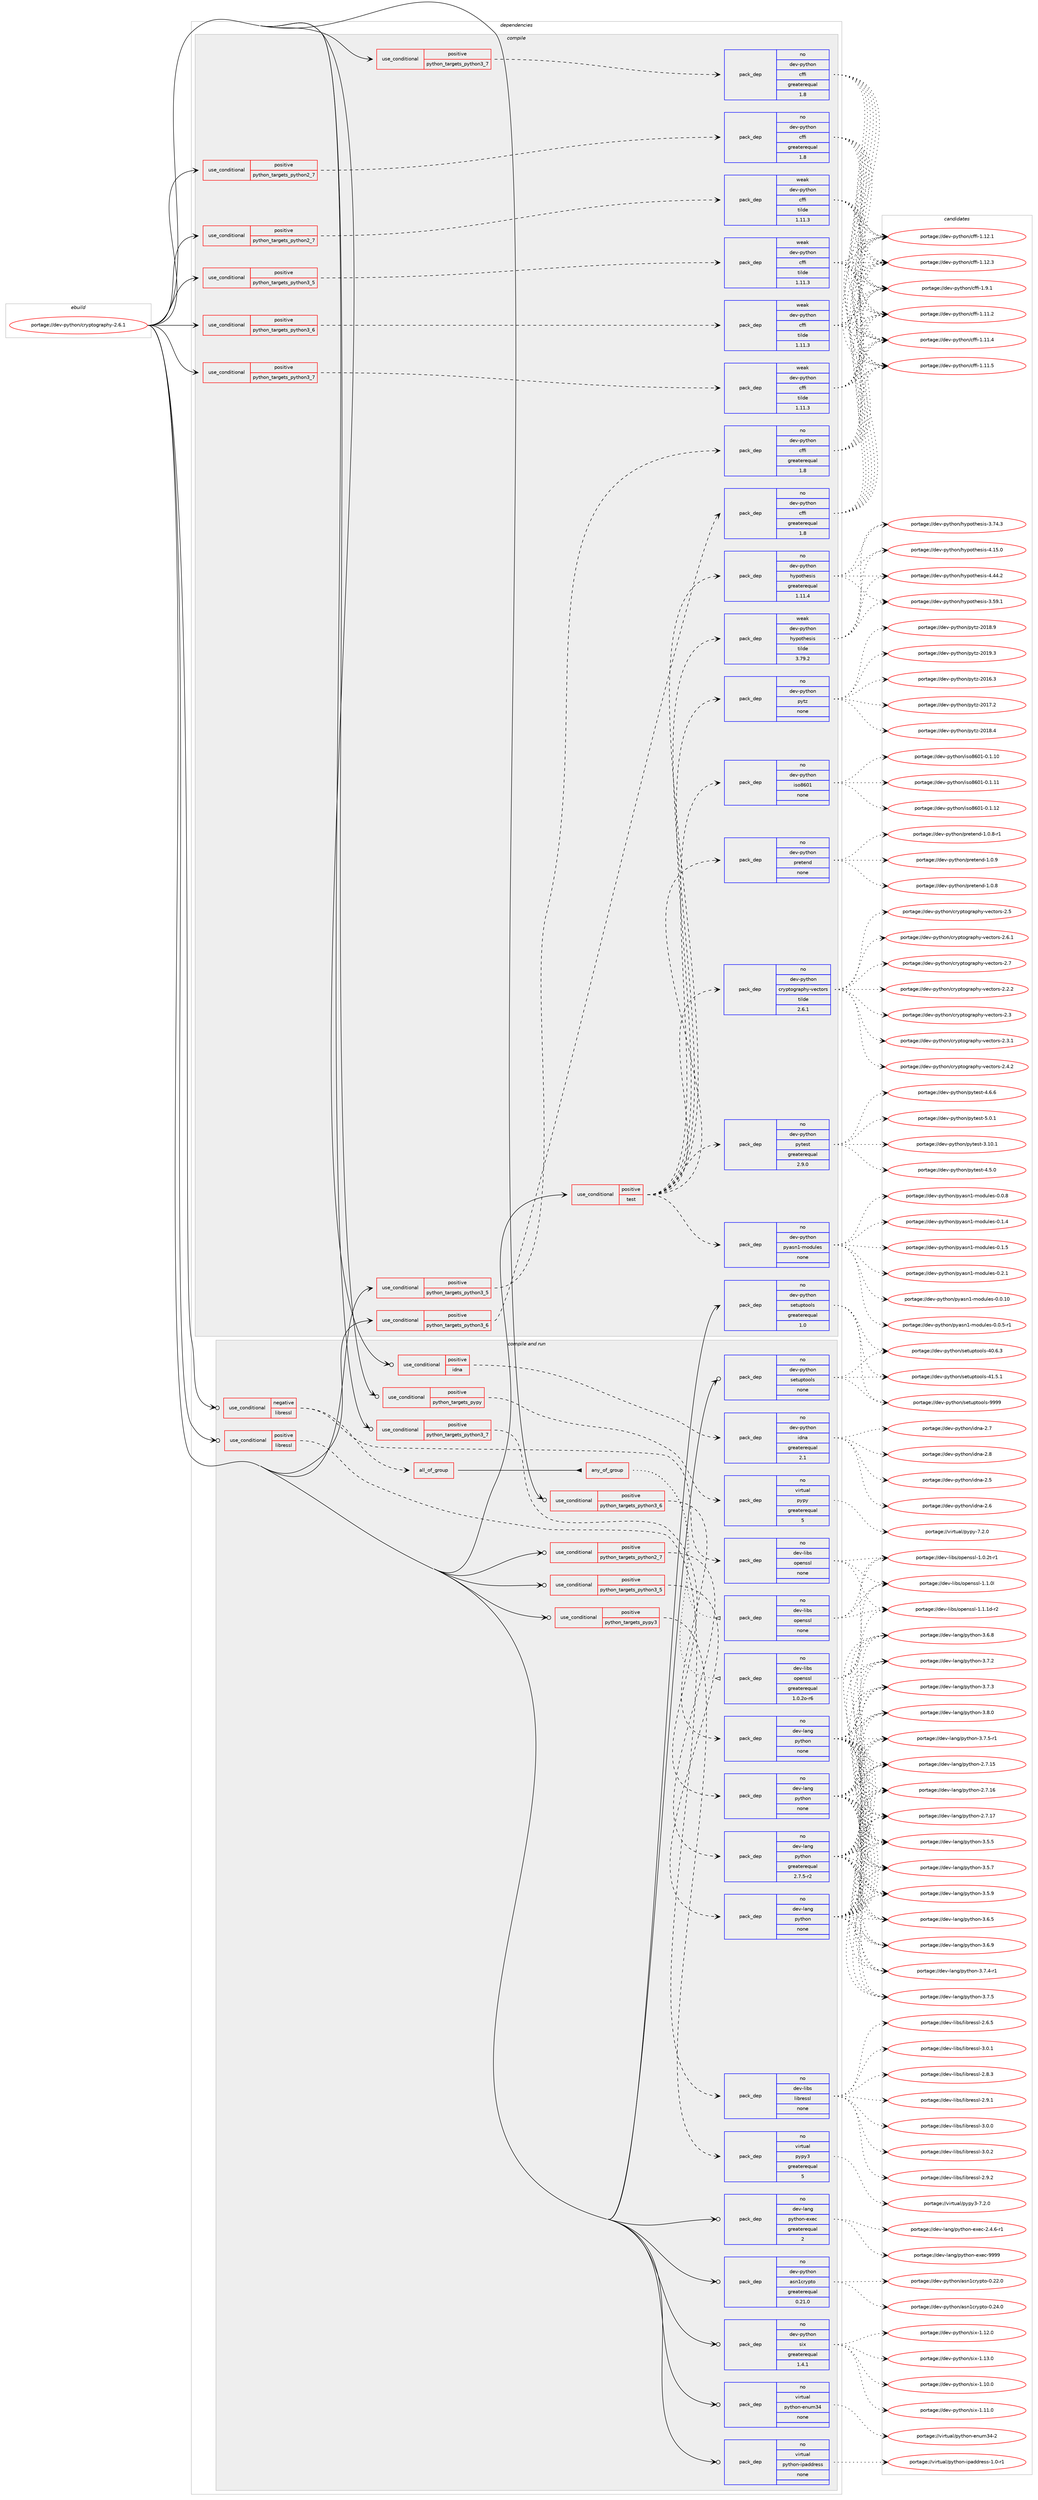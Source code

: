 digraph prolog {

# *************
# Graph options
# *************

newrank=true;
concentrate=true;
compound=true;
graph [rankdir=LR,fontname=Helvetica,fontsize=10,ranksep=1.5];#, ranksep=2.5, nodesep=0.2];
edge  [arrowhead=vee];
node  [fontname=Helvetica,fontsize=10];

# **********
# The ebuild
# **********

subgraph cluster_leftcol {
color=gray;
rank=same;
label=<<i>ebuild</i>>;
id [label="portage://dev-python/cryptography-2.6.1", color=red, width=4, href="../dev-python/cryptography-2.6.1.svg"];
}

# ****************
# The dependencies
# ****************

subgraph cluster_midcol {
color=gray;
label=<<i>dependencies</i>>;
subgraph cluster_compile {
fillcolor="#eeeeee";
style=filled;
label=<<i>compile</i>>;
subgraph cond27351 {
dependency135428 [label=<<TABLE BORDER="0" CELLBORDER="1" CELLSPACING="0" CELLPADDING="4"><TR><TD ROWSPAN="3" CELLPADDING="10">use_conditional</TD></TR><TR><TD>positive</TD></TR><TR><TD>python_targets_python2_7</TD></TR></TABLE>>, shape=none, color=red];
subgraph pack104757 {
dependency135429 [label=<<TABLE BORDER="0" CELLBORDER="1" CELLSPACING="0" CELLPADDING="4" WIDTH="220"><TR><TD ROWSPAN="6" CELLPADDING="30">pack_dep</TD></TR><TR><TD WIDTH="110">no</TD></TR><TR><TD>dev-python</TD></TR><TR><TD>cffi</TD></TR><TR><TD>greaterequal</TD></TR><TR><TD>1.8</TD></TR></TABLE>>, shape=none, color=blue];
}
dependency135428:e -> dependency135429:w [weight=20,style="dashed",arrowhead="vee"];
}
id:e -> dependency135428:w [weight=20,style="solid",arrowhead="vee"];
subgraph cond27352 {
dependency135430 [label=<<TABLE BORDER="0" CELLBORDER="1" CELLSPACING="0" CELLPADDING="4"><TR><TD ROWSPAN="3" CELLPADDING="10">use_conditional</TD></TR><TR><TD>positive</TD></TR><TR><TD>python_targets_python2_7</TD></TR></TABLE>>, shape=none, color=red];
subgraph pack104758 {
dependency135431 [label=<<TABLE BORDER="0" CELLBORDER="1" CELLSPACING="0" CELLPADDING="4" WIDTH="220"><TR><TD ROWSPAN="6" CELLPADDING="30">pack_dep</TD></TR><TR><TD WIDTH="110">weak</TD></TR><TR><TD>dev-python</TD></TR><TR><TD>cffi</TD></TR><TR><TD>tilde</TD></TR><TR><TD>1.11.3</TD></TR></TABLE>>, shape=none, color=blue];
}
dependency135430:e -> dependency135431:w [weight=20,style="dashed",arrowhead="vee"];
}
id:e -> dependency135430:w [weight=20,style="solid",arrowhead="vee"];
subgraph cond27353 {
dependency135432 [label=<<TABLE BORDER="0" CELLBORDER="1" CELLSPACING="0" CELLPADDING="4"><TR><TD ROWSPAN="3" CELLPADDING="10">use_conditional</TD></TR><TR><TD>positive</TD></TR><TR><TD>python_targets_python3_5</TD></TR></TABLE>>, shape=none, color=red];
subgraph pack104759 {
dependency135433 [label=<<TABLE BORDER="0" CELLBORDER="1" CELLSPACING="0" CELLPADDING="4" WIDTH="220"><TR><TD ROWSPAN="6" CELLPADDING="30">pack_dep</TD></TR><TR><TD WIDTH="110">no</TD></TR><TR><TD>dev-python</TD></TR><TR><TD>cffi</TD></TR><TR><TD>greaterequal</TD></TR><TR><TD>1.8</TD></TR></TABLE>>, shape=none, color=blue];
}
dependency135432:e -> dependency135433:w [weight=20,style="dashed",arrowhead="vee"];
}
id:e -> dependency135432:w [weight=20,style="solid",arrowhead="vee"];
subgraph cond27354 {
dependency135434 [label=<<TABLE BORDER="0" CELLBORDER="1" CELLSPACING="0" CELLPADDING="4"><TR><TD ROWSPAN="3" CELLPADDING="10">use_conditional</TD></TR><TR><TD>positive</TD></TR><TR><TD>python_targets_python3_5</TD></TR></TABLE>>, shape=none, color=red];
subgraph pack104760 {
dependency135435 [label=<<TABLE BORDER="0" CELLBORDER="1" CELLSPACING="0" CELLPADDING="4" WIDTH="220"><TR><TD ROWSPAN="6" CELLPADDING="30">pack_dep</TD></TR><TR><TD WIDTH="110">weak</TD></TR><TR><TD>dev-python</TD></TR><TR><TD>cffi</TD></TR><TR><TD>tilde</TD></TR><TR><TD>1.11.3</TD></TR></TABLE>>, shape=none, color=blue];
}
dependency135434:e -> dependency135435:w [weight=20,style="dashed",arrowhead="vee"];
}
id:e -> dependency135434:w [weight=20,style="solid",arrowhead="vee"];
subgraph cond27355 {
dependency135436 [label=<<TABLE BORDER="0" CELLBORDER="1" CELLSPACING="0" CELLPADDING="4"><TR><TD ROWSPAN="3" CELLPADDING="10">use_conditional</TD></TR><TR><TD>positive</TD></TR><TR><TD>python_targets_python3_6</TD></TR></TABLE>>, shape=none, color=red];
subgraph pack104761 {
dependency135437 [label=<<TABLE BORDER="0" CELLBORDER="1" CELLSPACING="0" CELLPADDING="4" WIDTH="220"><TR><TD ROWSPAN="6" CELLPADDING="30">pack_dep</TD></TR><TR><TD WIDTH="110">no</TD></TR><TR><TD>dev-python</TD></TR><TR><TD>cffi</TD></TR><TR><TD>greaterequal</TD></TR><TR><TD>1.8</TD></TR></TABLE>>, shape=none, color=blue];
}
dependency135436:e -> dependency135437:w [weight=20,style="dashed",arrowhead="vee"];
}
id:e -> dependency135436:w [weight=20,style="solid",arrowhead="vee"];
subgraph cond27356 {
dependency135438 [label=<<TABLE BORDER="0" CELLBORDER="1" CELLSPACING="0" CELLPADDING="4"><TR><TD ROWSPAN="3" CELLPADDING="10">use_conditional</TD></TR><TR><TD>positive</TD></TR><TR><TD>python_targets_python3_6</TD></TR></TABLE>>, shape=none, color=red];
subgraph pack104762 {
dependency135439 [label=<<TABLE BORDER="0" CELLBORDER="1" CELLSPACING="0" CELLPADDING="4" WIDTH="220"><TR><TD ROWSPAN="6" CELLPADDING="30">pack_dep</TD></TR><TR><TD WIDTH="110">weak</TD></TR><TR><TD>dev-python</TD></TR><TR><TD>cffi</TD></TR><TR><TD>tilde</TD></TR><TR><TD>1.11.3</TD></TR></TABLE>>, shape=none, color=blue];
}
dependency135438:e -> dependency135439:w [weight=20,style="dashed",arrowhead="vee"];
}
id:e -> dependency135438:w [weight=20,style="solid",arrowhead="vee"];
subgraph cond27357 {
dependency135440 [label=<<TABLE BORDER="0" CELLBORDER="1" CELLSPACING="0" CELLPADDING="4"><TR><TD ROWSPAN="3" CELLPADDING="10">use_conditional</TD></TR><TR><TD>positive</TD></TR><TR><TD>python_targets_python3_7</TD></TR></TABLE>>, shape=none, color=red];
subgraph pack104763 {
dependency135441 [label=<<TABLE BORDER="0" CELLBORDER="1" CELLSPACING="0" CELLPADDING="4" WIDTH="220"><TR><TD ROWSPAN="6" CELLPADDING="30">pack_dep</TD></TR><TR><TD WIDTH="110">no</TD></TR><TR><TD>dev-python</TD></TR><TR><TD>cffi</TD></TR><TR><TD>greaterequal</TD></TR><TR><TD>1.8</TD></TR></TABLE>>, shape=none, color=blue];
}
dependency135440:e -> dependency135441:w [weight=20,style="dashed",arrowhead="vee"];
}
id:e -> dependency135440:w [weight=20,style="solid",arrowhead="vee"];
subgraph cond27358 {
dependency135442 [label=<<TABLE BORDER="0" CELLBORDER="1" CELLSPACING="0" CELLPADDING="4"><TR><TD ROWSPAN="3" CELLPADDING="10">use_conditional</TD></TR><TR><TD>positive</TD></TR><TR><TD>python_targets_python3_7</TD></TR></TABLE>>, shape=none, color=red];
subgraph pack104764 {
dependency135443 [label=<<TABLE BORDER="0" CELLBORDER="1" CELLSPACING="0" CELLPADDING="4" WIDTH="220"><TR><TD ROWSPAN="6" CELLPADDING="30">pack_dep</TD></TR><TR><TD WIDTH="110">weak</TD></TR><TR><TD>dev-python</TD></TR><TR><TD>cffi</TD></TR><TR><TD>tilde</TD></TR><TR><TD>1.11.3</TD></TR></TABLE>>, shape=none, color=blue];
}
dependency135442:e -> dependency135443:w [weight=20,style="dashed",arrowhead="vee"];
}
id:e -> dependency135442:w [weight=20,style="solid",arrowhead="vee"];
subgraph cond27359 {
dependency135444 [label=<<TABLE BORDER="0" CELLBORDER="1" CELLSPACING="0" CELLPADDING="4"><TR><TD ROWSPAN="3" CELLPADDING="10">use_conditional</TD></TR><TR><TD>positive</TD></TR><TR><TD>test</TD></TR></TABLE>>, shape=none, color=red];
subgraph pack104765 {
dependency135445 [label=<<TABLE BORDER="0" CELLBORDER="1" CELLSPACING="0" CELLPADDING="4" WIDTH="220"><TR><TD ROWSPAN="6" CELLPADDING="30">pack_dep</TD></TR><TR><TD WIDTH="110">no</TD></TR><TR><TD>dev-python</TD></TR><TR><TD>cryptography-vectors</TD></TR><TR><TD>tilde</TD></TR><TR><TD>2.6.1</TD></TR></TABLE>>, shape=none, color=blue];
}
dependency135444:e -> dependency135445:w [weight=20,style="dashed",arrowhead="vee"];
subgraph pack104766 {
dependency135446 [label=<<TABLE BORDER="0" CELLBORDER="1" CELLSPACING="0" CELLPADDING="4" WIDTH="220"><TR><TD ROWSPAN="6" CELLPADDING="30">pack_dep</TD></TR><TR><TD WIDTH="110">no</TD></TR><TR><TD>dev-python</TD></TR><TR><TD>pretend</TD></TR><TR><TD>none</TD></TR><TR><TD></TD></TR></TABLE>>, shape=none, color=blue];
}
dependency135444:e -> dependency135446:w [weight=20,style="dashed",arrowhead="vee"];
subgraph pack104767 {
dependency135447 [label=<<TABLE BORDER="0" CELLBORDER="1" CELLSPACING="0" CELLPADDING="4" WIDTH="220"><TR><TD ROWSPAN="6" CELLPADDING="30">pack_dep</TD></TR><TR><TD WIDTH="110">no</TD></TR><TR><TD>dev-python</TD></TR><TR><TD>iso8601</TD></TR><TR><TD>none</TD></TR><TR><TD></TD></TR></TABLE>>, shape=none, color=blue];
}
dependency135444:e -> dependency135447:w [weight=20,style="dashed",arrowhead="vee"];
subgraph pack104768 {
dependency135448 [label=<<TABLE BORDER="0" CELLBORDER="1" CELLSPACING="0" CELLPADDING="4" WIDTH="220"><TR><TD ROWSPAN="6" CELLPADDING="30">pack_dep</TD></TR><TR><TD WIDTH="110">no</TD></TR><TR><TD>dev-python</TD></TR><TR><TD>pytz</TD></TR><TR><TD>none</TD></TR><TR><TD></TD></TR></TABLE>>, shape=none, color=blue];
}
dependency135444:e -> dependency135448:w [weight=20,style="dashed",arrowhead="vee"];
subgraph pack104769 {
dependency135449 [label=<<TABLE BORDER="0" CELLBORDER="1" CELLSPACING="0" CELLPADDING="4" WIDTH="220"><TR><TD ROWSPAN="6" CELLPADDING="30">pack_dep</TD></TR><TR><TD WIDTH="110">no</TD></TR><TR><TD>dev-python</TD></TR><TR><TD>hypothesis</TD></TR><TR><TD>greaterequal</TD></TR><TR><TD>1.11.4</TD></TR></TABLE>>, shape=none, color=blue];
}
dependency135444:e -> dependency135449:w [weight=20,style="dashed",arrowhead="vee"];
subgraph pack104770 {
dependency135450 [label=<<TABLE BORDER="0" CELLBORDER="1" CELLSPACING="0" CELLPADDING="4" WIDTH="220"><TR><TD ROWSPAN="6" CELLPADDING="30">pack_dep</TD></TR><TR><TD WIDTH="110">weak</TD></TR><TR><TD>dev-python</TD></TR><TR><TD>hypothesis</TD></TR><TR><TD>tilde</TD></TR><TR><TD>3.79.2</TD></TR></TABLE>>, shape=none, color=blue];
}
dependency135444:e -> dependency135450:w [weight=20,style="dashed",arrowhead="vee"];
subgraph pack104771 {
dependency135451 [label=<<TABLE BORDER="0" CELLBORDER="1" CELLSPACING="0" CELLPADDING="4" WIDTH="220"><TR><TD ROWSPAN="6" CELLPADDING="30">pack_dep</TD></TR><TR><TD WIDTH="110">no</TD></TR><TR><TD>dev-python</TD></TR><TR><TD>pyasn1-modules</TD></TR><TR><TD>none</TD></TR><TR><TD></TD></TR></TABLE>>, shape=none, color=blue];
}
dependency135444:e -> dependency135451:w [weight=20,style="dashed",arrowhead="vee"];
subgraph pack104772 {
dependency135452 [label=<<TABLE BORDER="0" CELLBORDER="1" CELLSPACING="0" CELLPADDING="4" WIDTH="220"><TR><TD ROWSPAN="6" CELLPADDING="30">pack_dep</TD></TR><TR><TD WIDTH="110">no</TD></TR><TR><TD>dev-python</TD></TR><TR><TD>pytest</TD></TR><TR><TD>greaterequal</TD></TR><TR><TD>2.9.0</TD></TR></TABLE>>, shape=none, color=blue];
}
dependency135444:e -> dependency135452:w [weight=20,style="dashed",arrowhead="vee"];
}
id:e -> dependency135444:w [weight=20,style="solid",arrowhead="vee"];
subgraph pack104773 {
dependency135453 [label=<<TABLE BORDER="0" CELLBORDER="1" CELLSPACING="0" CELLPADDING="4" WIDTH="220"><TR><TD ROWSPAN="6" CELLPADDING="30">pack_dep</TD></TR><TR><TD WIDTH="110">no</TD></TR><TR><TD>dev-python</TD></TR><TR><TD>setuptools</TD></TR><TR><TD>greaterequal</TD></TR><TR><TD>1.0</TD></TR></TABLE>>, shape=none, color=blue];
}
id:e -> dependency135453:w [weight=20,style="solid",arrowhead="vee"];
}
subgraph cluster_compileandrun {
fillcolor="#eeeeee";
style=filled;
label=<<i>compile and run</i>>;
subgraph cond27360 {
dependency135454 [label=<<TABLE BORDER="0" CELLBORDER="1" CELLSPACING="0" CELLPADDING="4"><TR><TD ROWSPAN="3" CELLPADDING="10">use_conditional</TD></TR><TR><TD>negative</TD></TR><TR><TD>libressl</TD></TR></TABLE>>, shape=none, color=red];
subgraph pack104774 {
dependency135455 [label=<<TABLE BORDER="0" CELLBORDER="1" CELLSPACING="0" CELLPADDING="4" WIDTH="220"><TR><TD ROWSPAN="6" CELLPADDING="30">pack_dep</TD></TR><TR><TD WIDTH="110">no</TD></TR><TR><TD>dev-libs</TD></TR><TR><TD>openssl</TD></TR><TR><TD>none</TD></TR><TR><TD></TD></TR></TABLE>>, shape=none, color=blue];
}
dependency135454:e -> dependency135455:w [weight=20,style="dashed",arrowhead="vee"];
subgraph all73 {
dependency135456 [label=<<TABLE BORDER="0" CELLBORDER="1" CELLSPACING="0" CELLPADDING="4"><TR><TD CELLPADDING="10">all_of_group</TD></TR></TABLE>>, shape=none, color=red];subgraph any3250 {
dependency135457 [label=<<TABLE BORDER="0" CELLBORDER="1" CELLSPACING="0" CELLPADDING="4"><TR><TD CELLPADDING="10">any_of_group</TD></TR></TABLE>>, shape=none, color=red];subgraph pack104775 {
dependency135458 [label=<<TABLE BORDER="0" CELLBORDER="1" CELLSPACING="0" CELLPADDING="4" WIDTH="220"><TR><TD ROWSPAN="6" CELLPADDING="30">pack_dep</TD></TR><TR><TD WIDTH="110">no</TD></TR><TR><TD>dev-libs</TD></TR><TR><TD>openssl</TD></TR><TR><TD>none</TD></TR><TR><TD></TD></TR></TABLE>>, shape=none, color=blue];
}
dependency135457:e -> dependency135458:w [weight=20,style="dotted",arrowhead="oinv"];
subgraph pack104776 {
dependency135459 [label=<<TABLE BORDER="0" CELLBORDER="1" CELLSPACING="0" CELLPADDING="4" WIDTH="220"><TR><TD ROWSPAN="6" CELLPADDING="30">pack_dep</TD></TR><TR><TD WIDTH="110">no</TD></TR><TR><TD>dev-libs</TD></TR><TR><TD>openssl</TD></TR><TR><TD>greaterequal</TD></TR><TR><TD>1.0.2o-r6</TD></TR></TABLE>>, shape=none, color=blue];
}
dependency135457:e -> dependency135459:w [weight=20,style="dotted",arrowhead="oinv"];
}
dependency135456:e -> dependency135457:w [weight=20,style="solid",arrowhead="inv"];
}
dependency135454:e -> dependency135456:w [weight=20,style="dashed",arrowhead="vee"];
}
id:e -> dependency135454:w [weight=20,style="solid",arrowhead="odotvee"];
subgraph cond27361 {
dependency135460 [label=<<TABLE BORDER="0" CELLBORDER="1" CELLSPACING="0" CELLPADDING="4"><TR><TD ROWSPAN="3" CELLPADDING="10">use_conditional</TD></TR><TR><TD>positive</TD></TR><TR><TD>idna</TD></TR></TABLE>>, shape=none, color=red];
subgraph pack104777 {
dependency135461 [label=<<TABLE BORDER="0" CELLBORDER="1" CELLSPACING="0" CELLPADDING="4" WIDTH="220"><TR><TD ROWSPAN="6" CELLPADDING="30">pack_dep</TD></TR><TR><TD WIDTH="110">no</TD></TR><TR><TD>dev-python</TD></TR><TR><TD>idna</TD></TR><TR><TD>greaterequal</TD></TR><TR><TD>2.1</TD></TR></TABLE>>, shape=none, color=blue];
}
dependency135460:e -> dependency135461:w [weight=20,style="dashed",arrowhead="vee"];
}
id:e -> dependency135460:w [weight=20,style="solid",arrowhead="odotvee"];
subgraph cond27362 {
dependency135462 [label=<<TABLE BORDER="0" CELLBORDER="1" CELLSPACING="0" CELLPADDING="4"><TR><TD ROWSPAN="3" CELLPADDING="10">use_conditional</TD></TR><TR><TD>positive</TD></TR><TR><TD>libressl</TD></TR></TABLE>>, shape=none, color=red];
subgraph pack104778 {
dependency135463 [label=<<TABLE BORDER="0" CELLBORDER="1" CELLSPACING="0" CELLPADDING="4" WIDTH="220"><TR><TD ROWSPAN="6" CELLPADDING="30">pack_dep</TD></TR><TR><TD WIDTH="110">no</TD></TR><TR><TD>dev-libs</TD></TR><TR><TD>libressl</TD></TR><TR><TD>none</TD></TR><TR><TD></TD></TR></TABLE>>, shape=none, color=blue];
}
dependency135462:e -> dependency135463:w [weight=20,style="dashed",arrowhead="vee"];
}
id:e -> dependency135462:w [weight=20,style="solid",arrowhead="odotvee"];
subgraph cond27363 {
dependency135464 [label=<<TABLE BORDER="0" CELLBORDER="1" CELLSPACING="0" CELLPADDING="4"><TR><TD ROWSPAN="3" CELLPADDING="10">use_conditional</TD></TR><TR><TD>positive</TD></TR><TR><TD>python_targets_pypy</TD></TR></TABLE>>, shape=none, color=red];
subgraph pack104779 {
dependency135465 [label=<<TABLE BORDER="0" CELLBORDER="1" CELLSPACING="0" CELLPADDING="4" WIDTH="220"><TR><TD ROWSPAN="6" CELLPADDING="30">pack_dep</TD></TR><TR><TD WIDTH="110">no</TD></TR><TR><TD>virtual</TD></TR><TR><TD>pypy</TD></TR><TR><TD>greaterequal</TD></TR><TR><TD>5</TD></TR></TABLE>>, shape=none, color=blue];
}
dependency135464:e -> dependency135465:w [weight=20,style="dashed",arrowhead="vee"];
}
id:e -> dependency135464:w [weight=20,style="solid",arrowhead="odotvee"];
subgraph cond27364 {
dependency135466 [label=<<TABLE BORDER="0" CELLBORDER="1" CELLSPACING="0" CELLPADDING="4"><TR><TD ROWSPAN="3" CELLPADDING="10">use_conditional</TD></TR><TR><TD>positive</TD></TR><TR><TD>python_targets_pypy3</TD></TR></TABLE>>, shape=none, color=red];
subgraph pack104780 {
dependency135467 [label=<<TABLE BORDER="0" CELLBORDER="1" CELLSPACING="0" CELLPADDING="4" WIDTH="220"><TR><TD ROWSPAN="6" CELLPADDING="30">pack_dep</TD></TR><TR><TD WIDTH="110">no</TD></TR><TR><TD>virtual</TD></TR><TR><TD>pypy3</TD></TR><TR><TD>greaterequal</TD></TR><TR><TD>5</TD></TR></TABLE>>, shape=none, color=blue];
}
dependency135466:e -> dependency135467:w [weight=20,style="dashed",arrowhead="vee"];
}
id:e -> dependency135466:w [weight=20,style="solid",arrowhead="odotvee"];
subgraph cond27365 {
dependency135468 [label=<<TABLE BORDER="0" CELLBORDER="1" CELLSPACING="0" CELLPADDING="4"><TR><TD ROWSPAN="3" CELLPADDING="10">use_conditional</TD></TR><TR><TD>positive</TD></TR><TR><TD>python_targets_python2_7</TD></TR></TABLE>>, shape=none, color=red];
subgraph pack104781 {
dependency135469 [label=<<TABLE BORDER="0" CELLBORDER="1" CELLSPACING="0" CELLPADDING="4" WIDTH="220"><TR><TD ROWSPAN="6" CELLPADDING="30">pack_dep</TD></TR><TR><TD WIDTH="110">no</TD></TR><TR><TD>dev-lang</TD></TR><TR><TD>python</TD></TR><TR><TD>greaterequal</TD></TR><TR><TD>2.7.5-r2</TD></TR></TABLE>>, shape=none, color=blue];
}
dependency135468:e -> dependency135469:w [weight=20,style="dashed",arrowhead="vee"];
}
id:e -> dependency135468:w [weight=20,style="solid",arrowhead="odotvee"];
subgraph cond27366 {
dependency135470 [label=<<TABLE BORDER="0" CELLBORDER="1" CELLSPACING="0" CELLPADDING="4"><TR><TD ROWSPAN="3" CELLPADDING="10">use_conditional</TD></TR><TR><TD>positive</TD></TR><TR><TD>python_targets_python3_5</TD></TR></TABLE>>, shape=none, color=red];
subgraph pack104782 {
dependency135471 [label=<<TABLE BORDER="0" CELLBORDER="1" CELLSPACING="0" CELLPADDING="4" WIDTH="220"><TR><TD ROWSPAN="6" CELLPADDING="30">pack_dep</TD></TR><TR><TD WIDTH="110">no</TD></TR><TR><TD>dev-lang</TD></TR><TR><TD>python</TD></TR><TR><TD>none</TD></TR><TR><TD></TD></TR></TABLE>>, shape=none, color=blue];
}
dependency135470:e -> dependency135471:w [weight=20,style="dashed",arrowhead="vee"];
}
id:e -> dependency135470:w [weight=20,style="solid",arrowhead="odotvee"];
subgraph cond27367 {
dependency135472 [label=<<TABLE BORDER="0" CELLBORDER="1" CELLSPACING="0" CELLPADDING="4"><TR><TD ROWSPAN="3" CELLPADDING="10">use_conditional</TD></TR><TR><TD>positive</TD></TR><TR><TD>python_targets_python3_6</TD></TR></TABLE>>, shape=none, color=red];
subgraph pack104783 {
dependency135473 [label=<<TABLE BORDER="0" CELLBORDER="1" CELLSPACING="0" CELLPADDING="4" WIDTH="220"><TR><TD ROWSPAN="6" CELLPADDING="30">pack_dep</TD></TR><TR><TD WIDTH="110">no</TD></TR><TR><TD>dev-lang</TD></TR><TR><TD>python</TD></TR><TR><TD>none</TD></TR><TR><TD></TD></TR></TABLE>>, shape=none, color=blue];
}
dependency135472:e -> dependency135473:w [weight=20,style="dashed",arrowhead="vee"];
}
id:e -> dependency135472:w [weight=20,style="solid",arrowhead="odotvee"];
subgraph cond27368 {
dependency135474 [label=<<TABLE BORDER="0" CELLBORDER="1" CELLSPACING="0" CELLPADDING="4"><TR><TD ROWSPAN="3" CELLPADDING="10">use_conditional</TD></TR><TR><TD>positive</TD></TR><TR><TD>python_targets_python3_7</TD></TR></TABLE>>, shape=none, color=red];
subgraph pack104784 {
dependency135475 [label=<<TABLE BORDER="0" CELLBORDER="1" CELLSPACING="0" CELLPADDING="4" WIDTH="220"><TR><TD ROWSPAN="6" CELLPADDING="30">pack_dep</TD></TR><TR><TD WIDTH="110">no</TD></TR><TR><TD>dev-lang</TD></TR><TR><TD>python</TD></TR><TR><TD>none</TD></TR><TR><TD></TD></TR></TABLE>>, shape=none, color=blue];
}
dependency135474:e -> dependency135475:w [weight=20,style="dashed",arrowhead="vee"];
}
id:e -> dependency135474:w [weight=20,style="solid",arrowhead="odotvee"];
subgraph pack104785 {
dependency135476 [label=<<TABLE BORDER="0" CELLBORDER="1" CELLSPACING="0" CELLPADDING="4" WIDTH="220"><TR><TD ROWSPAN="6" CELLPADDING="30">pack_dep</TD></TR><TR><TD WIDTH="110">no</TD></TR><TR><TD>dev-lang</TD></TR><TR><TD>python-exec</TD></TR><TR><TD>greaterequal</TD></TR><TR><TD>2</TD></TR></TABLE>>, shape=none, color=blue];
}
id:e -> dependency135476:w [weight=20,style="solid",arrowhead="odotvee"];
subgraph pack104786 {
dependency135477 [label=<<TABLE BORDER="0" CELLBORDER="1" CELLSPACING="0" CELLPADDING="4" WIDTH="220"><TR><TD ROWSPAN="6" CELLPADDING="30">pack_dep</TD></TR><TR><TD WIDTH="110">no</TD></TR><TR><TD>dev-python</TD></TR><TR><TD>asn1crypto</TD></TR><TR><TD>greaterequal</TD></TR><TR><TD>0.21.0</TD></TR></TABLE>>, shape=none, color=blue];
}
id:e -> dependency135477:w [weight=20,style="solid",arrowhead="odotvee"];
subgraph pack104787 {
dependency135478 [label=<<TABLE BORDER="0" CELLBORDER="1" CELLSPACING="0" CELLPADDING="4" WIDTH="220"><TR><TD ROWSPAN="6" CELLPADDING="30">pack_dep</TD></TR><TR><TD WIDTH="110">no</TD></TR><TR><TD>dev-python</TD></TR><TR><TD>setuptools</TD></TR><TR><TD>none</TD></TR><TR><TD></TD></TR></TABLE>>, shape=none, color=blue];
}
id:e -> dependency135478:w [weight=20,style="solid",arrowhead="odotvee"];
subgraph pack104788 {
dependency135479 [label=<<TABLE BORDER="0" CELLBORDER="1" CELLSPACING="0" CELLPADDING="4" WIDTH="220"><TR><TD ROWSPAN="6" CELLPADDING="30">pack_dep</TD></TR><TR><TD WIDTH="110">no</TD></TR><TR><TD>dev-python</TD></TR><TR><TD>six</TD></TR><TR><TD>greaterequal</TD></TR><TR><TD>1.4.1</TD></TR></TABLE>>, shape=none, color=blue];
}
id:e -> dependency135479:w [weight=20,style="solid",arrowhead="odotvee"];
subgraph pack104789 {
dependency135480 [label=<<TABLE BORDER="0" CELLBORDER="1" CELLSPACING="0" CELLPADDING="4" WIDTH="220"><TR><TD ROWSPAN="6" CELLPADDING="30">pack_dep</TD></TR><TR><TD WIDTH="110">no</TD></TR><TR><TD>virtual</TD></TR><TR><TD>python-enum34</TD></TR><TR><TD>none</TD></TR><TR><TD></TD></TR></TABLE>>, shape=none, color=blue];
}
id:e -> dependency135480:w [weight=20,style="solid",arrowhead="odotvee"];
subgraph pack104790 {
dependency135481 [label=<<TABLE BORDER="0" CELLBORDER="1" CELLSPACING="0" CELLPADDING="4" WIDTH="220"><TR><TD ROWSPAN="6" CELLPADDING="30">pack_dep</TD></TR><TR><TD WIDTH="110">no</TD></TR><TR><TD>virtual</TD></TR><TR><TD>python-ipaddress</TD></TR><TR><TD>none</TD></TR><TR><TD></TD></TR></TABLE>>, shape=none, color=blue];
}
id:e -> dependency135481:w [weight=20,style="solid",arrowhead="odotvee"];
}
subgraph cluster_run {
fillcolor="#eeeeee";
style=filled;
label=<<i>run</i>>;
}
}

# **************
# The candidates
# **************

subgraph cluster_choices {
rank=same;
color=gray;
label=<<i>candidates</i>>;

subgraph choice104757 {
color=black;
nodesep=1;
choiceportage10010111845112121116104111110479910210210545494649494650 [label="portage://dev-python/cffi-1.11.2", color=red, width=4,href="../dev-python/cffi-1.11.2.svg"];
choiceportage10010111845112121116104111110479910210210545494649494652 [label="portage://dev-python/cffi-1.11.4", color=red, width=4,href="../dev-python/cffi-1.11.4.svg"];
choiceportage10010111845112121116104111110479910210210545494649494653 [label="portage://dev-python/cffi-1.11.5", color=red, width=4,href="../dev-python/cffi-1.11.5.svg"];
choiceportage10010111845112121116104111110479910210210545494649504649 [label="portage://dev-python/cffi-1.12.1", color=red, width=4,href="../dev-python/cffi-1.12.1.svg"];
choiceportage10010111845112121116104111110479910210210545494649504651 [label="portage://dev-python/cffi-1.12.3", color=red, width=4,href="../dev-python/cffi-1.12.3.svg"];
choiceportage100101118451121211161041111104799102102105454946574649 [label="portage://dev-python/cffi-1.9.1", color=red, width=4,href="../dev-python/cffi-1.9.1.svg"];
dependency135429:e -> choiceportage10010111845112121116104111110479910210210545494649494650:w [style=dotted,weight="100"];
dependency135429:e -> choiceportage10010111845112121116104111110479910210210545494649494652:w [style=dotted,weight="100"];
dependency135429:e -> choiceportage10010111845112121116104111110479910210210545494649494653:w [style=dotted,weight="100"];
dependency135429:e -> choiceportage10010111845112121116104111110479910210210545494649504649:w [style=dotted,weight="100"];
dependency135429:e -> choiceportage10010111845112121116104111110479910210210545494649504651:w [style=dotted,weight="100"];
dependency135429:e -> choiceportage100101118451121211161041111104799102102105454946574649:w [style=dotted,weight="100"];
}
subgraph choice104758 {
color=black;
nodesep=1;
choiceportage10010111845112121116104111110479910210210545494649494650 [label="portage://dev-python/cffi-1.11.2", color=red, width=4,href="../dev-python/cffi-1.11.2.svg"];
choiceportage10010111845112121116104111110479910210210545494649494652 [label="portage://dev-python/cffi-1.11.4", color=red, width=4,href="../dev-python/cffi-1.11.4.svg"];
choiceportage10010111845112121116104111110479910210210545494649494653 [label="portage://dev-python/cffi-1.11.5", color=red, width=4,href="../dev-python/cffi-1.11.5.svg"];
choiceportage10010111845112121116104111110479910210210545494649504649 [label="portage://dev-python/cffi-1.12.1", color=red, width=4,href="../dev-python/cffi-1.12.1.svg"];
choiceportage10010111845112121116104111110479910210210545494649504651 [label="portage://dev-python/cffi-1.12.3", color=red, width=4,href="../dev-python/cffi-1.12.3.svg"];
choiceportage100101118451121211161041111104799102102105454946574649 [label="portage://dev-python/cffi-1.9.1", color=red, width=4,href="../dev-python/cffi-1.9.1.svg"];
dependency135431:e -> choiceportage10010111845112121116104111110479910210210545494649494650:w [style=dotted,weight="100"];
dependency135431:e -> choiceportage10010111845112121116104111110479910210210545494649494652:w [style=dotted,weight="100"];
dependency135431:e -> choiceportage10010111845112121116104111110479910210210545494649494653:w [style=dotted,weight="100"];
dependency135431:e -> choiceportage10010111845112121116104111110479910210210545494649504649:w [style=dotted,weight="100"];
dependency135431:e -> choiceportage10010111845112121116104111110479910210210545494649504651:w [style=dotted,weight="100"];
dependency135431:e -> choiceportage100101118451121211161041111104799102102105454946574649:w [style=dotted,weight="100"];
}
subgraph choice104759 {
color=black;
nodesep=1;
choiceportage10010111845112121116104111110479910210210545494649494650 [label="portage://dev-python/cffi-1.11.2", color=red, width=4,href="../dev-python/cffi-1.11.2.svg"];
choiceportage10010111845112121116104111110479910210210545494649494652 [label="portage://dev-python/cffi-1.11.4", color=red, width=4,href="../dev-python/cffi-1.11.4.svg"];
choiceportage10010111845112121116104111110479910210210545494649494653 [label="portage://dev-python/cffi-1.11.5", color=red, width=4,href="../dev-python/cffi-1.11.5.svg"];
choiceportage10010111845112121116104111110479910210210545494649504649 [label="portage://dev-python/cffi-1.12.1", color=red, width=4,href="../dev-python/cffi-1.12.1.svg"];
choiceportage10010111845112121116104111110479910210210545494649504651 [label="portage://dev-python/cffi-1.12.3", color=red, width=4,href="../dev-python/cffi-1.12.3.svg"];
choiceportage100101118451121211161041111104799102102105454946574649 [label="portage://dev-python/cffi-1.9.1", color=red, width=4,href="../dev-python/cffi-1.9.1.svg"];
dependency135433:e -> choiceportage10010111845112121116104111110479910210210545494649494650:w [style=dotted,weight="100"];
dependency135433:e -> choiceportage10010111845112121116104111110479910210210545494649494652:w [style=dotted,weight="100"];
dependency135433:e -> choiceportage10010111845112121116104111110479910210210545494649494653:w [style=dotted,weight="100"];
dependency135433:e -> choiceportage10010111845112121116104111110479910210210545494649504649:w [style=dotted,weight="100"];
dependency135433:e -> choiceportage10010111845112121116104111110479910210210545494649504651:w [style=dotted,weight="100"];
dependency135433:e -> choiceportage100101118451121211161041111104799102102105454946574649:w [style=dotted,weight="100"];
}
subgraph choice104760 {
color=black;
nodesep=1;
choiceportage10010111845112121116104111110479910210210545494649494650 [label="portage://dev-python/cffi-1.11.2", color=red, width=4,href="../dev-python/cffi-1.11.2.svg"];
choiceportage10010111845112121116104111110479910210210545494649494652 [label="portage://dev-python/cffi-1.11.4", color=red, width=4,href="../dev-python/cffi-1.11.4.svg"];
choiceportage10010111845112121116104111110479910210210545494649494653 [label="portage://dev-python/cffi-1.11.5", color=red, width=4,href="../dev-python/cffi-1.11.5.svg"];
choiceportage10010111845112121116104111110479910210210545494649504649 [label="portage://dev-python/cffi-1.12.1", color=red, width=4,href="../dev-python/cffi-1.12.1.svg"];
choiceportage10010111845112121116104111110479910210210545494649504651 [label="portage://dev-python/cffi-1.12.3", color=red, width=4,href="../dev-python/cffi-1.12.3.svg"];
choiceportage100101118451121211161041111104799102102105454946574649 [label="portage://dev-python/cffi-1.9.1", color=red, width=4,href="../dev-python/cffi-1.9.1.svg"];
dependency135435:e -> choiceportage10010111845112121116104111110479910210210545494649494650:w [style=dotted,weight="100"];
dependency135435:e -> choiceportage10010111845112121116104111110479910210210545494649494652:w [style=dotted,weight="100"];
dependency135435:e -> choiceportage10010111845112121116104111110479910210210545494649494653:w [style=dotted,weight="100"];
dependency135435:e -> choiceportage10010111845112121116104111110479910210210545494649504649:w [style=dotted,weight="100"];
dependency135435:e -> choiceportage10010111845112121116104111110479910210210545494649504651:w [style=dotted,weight="100"];
dependency135435:e -> choiceportage100101118451121211161041111104799102102105454946574649:w [style=dotted,weight="100"];
}
subgraph choice104761 {
color=black;
nodesep=1;
choiceportage10010111845112121116104111110479910210210545494649494650 [label="portage://dev-python/cffi-1.11.2", color=red, width=4,href="../dev-python/cffi-1.11.2.svg"];
choiceportage10010111845112121116104111110479910210210545494649494652 [label="portage://dev-python/cffi-1.11.4", color=red, width=4,href="../dev-python/cffi-1.11.4.svg"];
choiceportage10010111845112121116104111110479910210210545494649494653 [label="portage://dev-python/cffi-1.11.5", color=red, width=4,href="../dev-python/cffi-1.11.5.svg"];
choiceportage10010111845112121116104111110479910210210545494649504649 [label="portage://dev-python/cffi-1.12.1", color=red, width=4,href="../dev-python/cffi-1.12.1.svg"];
choiceportage10010111845112121116104111110479910210210545494649504651 [label="portage://dev-python/cffi-1.12.3", color=red, width=4,href="../dev-python/cffi-1.12.3.svg"];
choiceportage100101118451121211161041111104799102102105454946574649 [label="portage://dev-python/cffi-1.9.1", color=red, width=4,href="../dev-python/cffi-1.9.1.svg"];
dependency135437:e -> choiceportage10010111845112121116104111110479910210210545494649494650:w [style=dotted,weight="100"];
dependency135437:e -> choiceportage10010111845112121116104111110479910210210545494649494652:w [style=dotted,weight="100"];
dependency135437:e -> choiceportage10010111845112121116104111110479910210210545494649494653:w [style=dotted,weight="100"];
dependency135437:e -> choiceportage10010111845112121116104111110479910210210545494649504649:w [style=dotted,weight="100"];
dependency135437:e -> choiceportage10010111845112121116104111110479910210210545494649504651:w [style=dotted,weight="100"];
dependency135437:e -> choiceportage100101118451121211161041111104799102102105454946574649:w [style=dotted,weight="100"];
}
subgraph choice104762 {
color=black;
nodesep=1;
choiceportage10010111845112121116104111110479910210210545494649494650 [label="portage://dev-python/cffi-1.11.2", color=red, width=4,href="../dev-python/cffi-1.11.2.svg"];
choiceportage10010111845112121116104111110479910210210545494649494652 [label="portage://dev-python/cffi-1.11.4", color=red, width=4,href="../dev-python/cffi-1.11.4.svg"];
choiceportage10010111845112121116104111110479910210210545494649494653 [label="portage://dev-python/cffi-1.11.5", color=red, width=4,href="../dev-python/cffi-1.11.5.svg"];
choiceportage10010111845112121116104111110479910210210545494649504649 [label="portage://dev-python/cffi-1.12.1", color=red, width=4,href="../dev-python/cffi-1.12.1.svg"];
choiceportage10010111845112121116104111110479910210210545494649504651 [label="portage://dev-python/cffi-1.12.3", color=red, width=4,href="../dev-python/cffi-1.12.3.svg"];
choiceportage100101118451121211161041111104799102102105454946574649 [label="portage://dev-python/cffi-1.9.1", color=red, width=4,href="../dev-python/cffi-1.9.1.svg"];
dependency135439:e -> choiceportage10010111845112121116104111110479910210210545494649494650:w [style=dotted,weight="100"];
dependency135439:e -> choiceportage10010111845112121116104111110479910210210545494649494652:w [style=dotted,weight="100"];
dependency135439:e -> choiceportage10010111845112121116104111110479910210210545494649494653:w [style=dotted,weight="100"];
dependency135439:e -> choiceportage10010111845112121116104111110479910210210545494649504649:w [style=dotted,weight="100"];
dependency135439:e -> choiceportage10010111845112121116104111110479910210210545494649504651:w [style=dotted,weight="100"];
dependency135439:e -> choiceportage100101118451121211161041111104799102102105454946574649:w [style=dotted,weight="100"];
}
subgraph choice104763 {
color=black;
nodesep=1;
choiceportage10010111845112121116104111110479910210210545494649494650 [label="portage://dev-python/cffi-1.11.2", color=red, width=4,href="../dev-python/cffi-1.11.2.svg"];
choiceportage10010111845112121116104111110479910210210545494649494652 [label="portage://dev-python/cffi-1.11.4", color=red, width=4,href="../dev-python/cffi-1.11.4.svg"];
choiceportage10010111845112121116104111110479910210210545494649494653 [label="portage://dev-python/cffi-1.11.5", color=red, width=4,href="../dev-python/cffi-1.11.5.svg"];
choiceportage10010111845112121116104111110479910210210545494649504649 [label="portage://dev-python/cffi-1.12.1", color=red, width=4,href="../dev-python/cffi-1.12.1.svg"];
choiceportage10010111845112121116104111110479910210210545494649504651 [label="portage://dev-python/cffi-1.12.3", color=red, width=4,href="../dev-python/cffi-1.12.3.svg"];
choiceportage100101118451121211161041111104799102102105454946574649 [label="portage://dev-python/cffi-1.9.1", color=red, width=4,href="../dev-python/cffi-1.9.1.svg"];
dependency135441:e -> choiceportage10010111845112121116104111110479910210210545494649494650:w [style=dotted,weight="100"];
dependency135441:e -> choiceportage10010111845112121116104111110479910210210545494649494652:w [style=dotted,weight="100"];
dependency135441:e -> choiceportage10010111845112121116104111110479910210210545494649494653:w [style=dotted,weight="100"];
dependency135441:e -> choiceportage10010111845112121116104111110479910210210545494649504649:w [style=dotted,weight="100"];
dependency135441:e -> choiceportage10010111845112121116104111110479910210210545494649504651:w [style=dotted,weight="100"];
dependency135441:e -> choiceportage100101118451121211161041111104799102102105454946574649:w [style=dotted,weight="100"];
}
subgraph choice104764 {
color=black;
nodesep=1;
choiceportage10010111845112121116104111110479910210210545494649494650 [label="portage://dev-python/cffi-1.11.2", color=red, width=4,href="../dev-python/cffi-1.11.2.svg"];
choiceportage10010111845112121116104111110479910210210545494649494652 [label="portage://dev-python/cffi-1.11.4", color=red, width=4,href="../dev-python/cffi-1.11.4.svg"];
choiceportage10010111845112121116104111110479910210210545494649494653 [label="portage://dev-python/cffi-1.11.5", color=red, width=4,href="../dev-python/cffi-1.11.5.svg"];
choiceportage10010111845112121116104111110479910210210545494649504649 [label="portage://dev-python/cffi-1.12.1", color=red, width=4,href="../dev-python/cffi-1.12.1.svg"];
choiceportage10010111845112121116104111110479910210210545494649504651 [label="portage://dev-python/cffi-1.12.3", color=red, width=4,href="../dev-python/cffi-1.12.3.svg"];
choiceportage100101118451121211161041111104799102102105454946574649 [label="portage://dev-python/cffi-1.9.1", color=red, width=4,href="../dev-python/cffi-1.9.1.svg"];
dependency135443:e -> choiceportage10010111845112121116104111110479910210210545494649494650:w [style=dotted,weight="100"];
dependency135443:e -> choiceportage10010111845112121116104111110479910210210545494649494652:w [style=dotted,weight="100"];
dependency135443:e -> choiceportage10010111845112121116104111110479910210210545494649494653:w [style=dotted,weight="100"];
dependency135443:e -> choiceportage10010111845112121116104111110479910210210545494649504649:w [style=dotted,weight="100"];
dependency135443:e -> choiceportage10010111845112121116104111110479910210210545494649504651:w [style=dotted,weight="100"];
dependency135443:e -> choiceportage100101118451121211161041111104799102102105454946574649:w [style=dotted,weight="100"];
}
subgraph choice104765 {
color=black;
nodesep=1;
choiceportage100101118451121211161041111104799114121112116111103114971121041214511810199116111114115455046504650 [label="portage://dev-python/cryptography-vectors-2.2.2", color=red, width=4,href="../dev-python/cryptography-vectors-2.2.2.svg"];
choiceportage10010111845112121116104111110479911412111211611110311497112104121451181019911611111411545504651 [label="portage://dev-python/cryptography-vectors-2.3", color=red, width=4,href="../dev-python/cryptography-vectors-2.3.svg"];
choiceportage100101118451121211161041111104799114121112116111103114971121041214511810199116111114115455046514649 [label="portage://dev-python/cryptography-vectors-2.3.1", color=red, width=4,href="../dev-python/cryptography-vectors-2.3.1.svg"];
choiceportage100101118451121211161041111104799114121112116111103114971121041214511810199116111114115455046524650 [label="portage://dev-python/cryptography-vectors-2.4.2", color=red, width=4,href="../dev-python/cryptography-vectors-2.4.2.svg"];
choiceportage10010111845112121116104111110479911412111211611110311497112104121451181019911611111411545504653 [label="portage://dev-python/cryptography-vectors-2.5", color=red, width=4,href="../dev-python/cryptography-vectors-2.5.svg"];
choiceportage100101118451121211161041111104799114121112116111103114971121041214511810199116111114115455046544649 [label="portage://dev-python/cryptography-vectors-2.6.1", color=red, width=4,href="../dev-python/cryptography-vectors-2.6.1.svg"];
choiceportage10010111845112121116104111110479911412111211611110311497112104121451181019911611111411545504655 [label="portage://dev-python/cryptography-vectors-2.7", color=red, width=4,href="../dev-python/cryptography-vectors-2.7.svg"];
dependency135445:e -> choiceportage100101118451121211161041111104799114121112116111103114971121041214511810199116111114115455046504650:w [style=dotted,weight="100"];
dependency135445:e -> choiceportage10010111845112121116104111110479911412111211611110311497112104121451181019911611111411545504651:w [style=dotted,weight="100"];
dependency135445:e -> choiceportage100101118451121211161041111104799114121112116111103114971121041214511810199116111114115455046514649:w [style=dotted,weight="100"];
dependency135445:e -> choiceportage100101118451121211161041111104799114121112116111103114971121041214511810199116111114115455046524650:w [style=dotted,weight="100"];
dependency135445:e -> choiceportage10010111845112121116104111110479911412111211611110311497112104121451181019911611111411545504653:w [style=dotted,weight="100"];
dependency135445:e -> choiceportage100101118451121211161041111104799114121112116111103114971121041214511810199116111114115455046544649:w [style=dotted,weight="100"];
dependency135445:e -> choiceportage10010111845112121116104111110479911412111211611110311497112104121451181019911611111411545504655:w [style=dotted,weight="100"];
}
subgraph choice104766 {
color=black;
nodesep=1;
choiceportage1001011184511212111610411111047112114101116101110100454946484656 [label="portage://dev-python/pretend-1.0.8", color=red, width=4,href="../dev-python/pretend-1.0.8.svg"];
choiceportage10010111845112121116104111110471121141011161011101004549464846564511449 [label="portage://dev-python/pretend-1.0.8-r1", color=red, width=4,href="../dev-python/pretend-1.0.8-r1.svg"];
choiceportage1001011184511212111610411111047112114101116101110100454946484657 [label="portage://dev-python/pretend-1.0.9", color=red, width=4,href="../dev-python/pretend-1.0.9.svg"];
dependency135446:e -> choiceportage1001011184511212111610411111047112114101116101110100454946484656:w [style=dotted,weight="100"];
dependency135446:e -> choiceportage10010111845112121116104111110471121141011161011101004549464846564511449:w [style=dotted,weight="100"];
dependency135446:e -> choiceportage1001011184511212111610411111047112114101116101110100454946484657:w [style=dotted,weight="100"];
}
subgraph choice104767 {
color=black;
nodesep=1;
choiceportage10010111845112121116104111110471051151115654484945484649464948 [label="portage://dev-python/iso8601-0.1.10", color=red, width=4,href="../dev-python/iso8601-0.1.10.svg"];
choiceportage10010111845112121116104111110471051151115654484945484649464949 [label="portage://dev-python/iso8601-0.1.11", color=red, width=4,href="../dev-python/iso8601-0.1.11.svg"];
choiceportage10010111845112121116104111110471051151115654484945484649464950 [label="portage://dev-python/iso8601-0.1.12", color=red, width=4,href="../dev-python/iso8601-0.1.12.svg"];
dependency135447:e -> choiceportage10010111845112121116104111110471051151115654484945484649464948:w [style=dotted,weight="100"];
dependency135447:e -> choiceportage10010111845112121116104111110471051151115654484945484649464949:w [style=dotted,weight="100"];
dependency135447:e -> choiceportage10010111845112121116104111110471051151115654484945484649464950:w [style=dotted,weight="100"];
}
subgraph choice104768 {
color=black;
nodesep=1;
choiceportage100101118451121211161041111104711212111612245504849544651 [label="portage://dev-python/pytz-2016.3", color=red, width=4,href="../dev-python/pytz-2016.3.svg"];
choiceportage100101118451121211161041111104711212111612245504849554650 [label="portage://dev-python/pytz-2017.2", color=red, width=4,href="../dev-python/pytz-2017.2.svg"];
choiceportage100101118451121211161041111104711212111612245504849564652 [label="portage://dev-python/pytz-2018.4", color=red, width=4,href="../dev-python/pytz-2018.4.svg"];
choiceportage100101118451121211161041111104711212111612245504849564657 [label="portage://dev-python/pytz-2018.9", color=red, width=4,href="../dev-python/pytz-2018.9.svg"];
choiceportage100101118451121211161041111104711212111612245504849574651 [label="portage://dev-python/pytz-2019.3", color=red, width=4,href="../dev-python/pytz-2019.3.svg"];
dependency135448:e -> choiceportage100101118451121211161041111104711212111612245504849544651:w [style=dotted,weight="100"];
dependency135448:e -> choiceportage100101118451121211161041111104711212111612245504849554650:w [style=dotted,weight="100"];
dependency135448:e -> choiceportage100101118451121211161041111104711212111612245504849564652:w [style=dotted,weight="100"];
dependency135448:e -> choiceportage100101118451121211161041111104711212111612245504849564657:w [style=dotted,weight="100"];
dependency135448:e -> choiceportage100101118451121211161041111104711212111612245504849574651:w [style=dotted,weight="100"];
}
subgraph choice104769 {
color=black;
nodesep=1;
choiceportage100101118451121211161041111104710412111211111610410111510511545514653574649 [label="portage://dev-python/hypothesis-3.59.1", color=red, width=4,href="../dev-python/hypothesis-3.59.1.svg"];
choiceportage100101118451121211161041111104710412111211111610410111510511545514655524651 [label="portage://dev-python/hypothesis-3.74.3", color=red, width=4,href="../dev-python/hypothesis-3.74.3.svg"];
choiceportage100101118451121211161041111104710412111211111610410111510511545524649534648 [label="portage://dev-python/hypothesis-4.15.0", color=red, width=4,href="../dev-python/hypothesis-4.15.0.svg"];
choiceportage100101118451121211161041111104710412111211111610410111510511545524652524650 [label="portage://dev-python/hypothesis-4.44.2", color=red, width=4,href="../dev-python/hypothesis-4.44.2.svg"];
dependency135449:e -> choiceportage100101118451121211161041111104710412111211111610410111510511545514653574649:w [style=dotted,weight="100"];
dependency135449:e -> choiceportage100101118451121211161041111104710412111211111610410111510511545514655524651:w [style=dotted,weight="100"];
dependency135449:e -> choiceportage100101118451121211161041111104710412111211111610410111510511545524649534648:w [style=dotted,weight="100"];
dependency135449:e -> choiceportage100101118451121211161041111104710412111211111610410111510511545524652524650:w [style=dotted,weight="100"];
}
subgraph choice104770 {
color=black;
nodesep=1;
choiceportage100101118451121211161041111104710412111211111610410111510511545514653574649 [label="portage://dev-python/hypothesis-3.59.1", color=red, width=4,href="../dev-python/hypothesis-3.59.1.svg"];
choiceportage100101118451121211161041111104710412111211111610410111510511545514655524651 [label="portage://dev-python/hypothesis-3.74.3", color=red, width=4,href="../dev-python/hypothesis-3.74.3.svg"];
choiceportage100101118451121211161041111104710412111211111610410111510511545524649534648 [label="portage://dev-python/hypothesis-4.15.0", color=red, width=4,href="../dev-python/hypothesis-4.15.0.svg"];
choiceportage100101118451121211161041111104710412111211111610410111510511545524652524650 [label="portage://dev-python/hypothesis-4.44.2", color=red, width=4,href="../dev-python/hypothesis-4.44.2.svg"];
dependency135450:e -> choiceportage100101118451121211161041111104710412111211111610410111510511545514653574649:w [style=dotted,weight="100"];
dependency135450:e -> choiceportage100101118451121211161041111104710412111211111610410111510511545514655524651:w [style=dotted,weight="100"];
dependency135450:e -> choiceportage100101118451121211161041111104710412111211111610410111510511545524649534648:w [style=dotted,weight="100"];
dependency135450:e -> choiceportage100101118451121211161041111104710412111211111610410111510511545524652524650:w [style=dotted,weight="100"];
}
subgraph choice104771 {
color=black;
nodesep=1;
choiceportage100101118451121211161041111104711212197115110494510911110011710810111545484648464948 [label="portage://dev-python/pyasn1-modules-0.0.10", color=red, width=4,href="../dev-python/pyasn1-modules-0.0.10.svg"];
choiceportage10010111845112121116104111110471121219711511049451091111001171081011154548464846534511449 [label="portage://dev-python/pyasn1-modules-0.0.5-r1", color=red, width=4,href="../dev-python/pyasn1-modules-0.0.5-r1.svg"];
choiceportage1001011184511212111610411111047112121971151104945109111100117108101115454846484656 [label="portage://dev-python/pyasn1-modules-0.0.8", color=red, width=4,href="../dev-python/pyasn1-modules-0.0.8.svg"];
choiceportage1001011184511212111610411111047112121971151104945109111100117108101115454846494652 [label="portage://dev-python/pyasn1-modules-0.1.4", color=red, width=4,href="../dev-python/pyasn1-modules-0.1.4.svg"];
choiceportage1001011184511212111610411111047112121971151104945109111100117108101115454846494653 [label="portage://dev-python/pyasn1-modules-0.1.5", color=red, width=4,href="../dev-python/pyasn1-modules-0.1.5.svg"];
choiceportage1001011184511212111610411111047112121971151104945109111100117108101115454846504649 [label="portage://dev-python/pyasn1-modules-0.2.1", color=red, width=4,href="../dev-python/pyasn1-modules-0.2.1.svg"];
dependency135451:e -> choiceportage100101118451121211161041111104711212197115110494510911110011710810111545484648464948:w [style=dotted,weight="100"];
dependency135451:e -> choiceportage10010111845112121116104111110471121219711511049451091111001171081011154548464846534511449:w [style=dotted,weight="100"];
dependency135451:e -> choiceportage1001011184511212111610411111047112121971151104945109111100117108101115454846484656:w [style=dotted,weight="100"];
dependency135451:e -> choiceportage1001011184511212111610411111047112121971151104945109111100117108101115454846494652:w [style=dotted,weight="100"];
dependency135451:e -> choiceportage1001011184511212111610411111047112121971151104945109111100117108101115454846494653:w [style=dotted,weight="100"];
dependency135451:e -> choiceportage1001011184511212111610411111047112121971151104945109111100117108101115454846504649:w [style=dotted,weight="100"];
}
subgraph choice104772 {
color=black;
nodesep=1;
choiceportage100101118451121211161041111104711212111610111511645514649484649 [label="portage://dev-python/pytest-3.10.1", color=red, width=4,href="../dev-python/pytest-3.10.1.svg"];
choiceportage1001011184511212111610411111047112121116101115116455246534648 [label="portage://dev-python/pytest-4.5.0", color=red, width=4,href="../dev-python/pytest-4.5.0.svg"];
choiceportage1001011184511212111610411111047112121116101115116455246544654 [label="portage://dev-python/pytest-4.6.6", color=red, width=4,href="../dev-python/pytest-4.6.6.svg"];
choiceportage1001011184511212111610411111047112121116101115116455346484649 [label="portage://dev-python/pytest-5.0.1", color=red, width=4,href="../dev-python/pytest-5.0.1.svg"];
dependency135452:e -> choiceportage100101118451121211161041111104711212111610111511645514649484649:w [style=dotted,weight="100"];
dependency135452:e -> choiceportage1001011184511212111610411111047112121116101115116455246534648:w [style=dotted,weight="100"];
dependency135452:e -> choiceportage1001011184511212111610411111047112121116101115116455246544654:w [style=dotted,weight="100"];
dependency135452:e -> choiceportage1001011184511212111610411111047112121116101115116455346484649:w [style=dotted,weight="100"];
}
subgraph choice104773 {
color=black;
nodesep=1;
choiceportage100101118451121211161041111104711510111611711211611111110811545524846544651 [label="portage://dev-python/setuptools-40.6.3", color=red, width=4,href="../dev-python/setuptools-40.6.3.svg"];
choiceportage100101118451121211161041111104711510111611711211611111110811545524946534649 [label="portage://dev-python/setuptools-41.5.1", color=red, width=4,href="../dev-python/setuptools-41.5.1.svg"];
choiceportage10010111845112121116104111110471151011161171121161111111081154557575757 [label="portage://dev-python/setuptools-9999", color=red, width=4,href="../dev-python/setuptools-9999.svg"];
dependency135453:e -> choiceportage100101118451121211161041111104711510111611711211611111110811545524846544651:w [style=dotted,weight="100"];
dependency135453:e -> choiceportage100101118451121211161041111104711510111611711211611111110811545524946534649:w [style=dotted,weight="100"];
dependency135453:e -> choiceportage10010111845112121116104111110471151011161171121161111111081154557575757:w [style=dotted,weight="100"];
}
subgraph choice104774 {
color=black;
nodesep=1;
choiceportage1001011184510810598115471111121011101151151084549464846501164511449 [label="portage://dev-libs/openssl-1.0.2t-r1", color=red, width=4,href="../dev-libs/openssl-1.0.2t-r1.svg"];
choiceportage100101118451081059811547111112101110115115108454946494648108 [label="portage://dev-libs/openssl-1.1.0l", color=red, width=4,href="../dev-libs/openssl-1.1.0l.svg"];
choiceportage1001011184510810598115471111121011101151151084549464946491004511450 [label="portage://dev-libs/openssl-1.1.1d-r2", color=red, width=4,href="../dev-libs/openssl-1.1.1d-r2.svg"];
dependency135455:e -> choiceportage1001011184510810598115471111121011101151151084549464846501164511449:w [style=dotted,weight="100"];
dependency135455:e -> choiceportage100101118451081059811547111112101110115115108454946494648108:w [style=dotted,weight="100"];
dependency135455:e -> choiceportage1001011184510810598115471111121011101151151084549464946491004511450:w [style=dotted,weight="100"];
}
subgraph choice104775 {
color=black;
nodesep=1;
choiceportage1001011184510810598115471111121011101151151084549464846501164511449 [label="portage://dev-libs/openssl-1.0.2t-r1", color=red, width=4,href="../dev-libs/openssl-1.0.2t-r1.svg"];
choiceportage100101118451081059811547111112101110115115108454946494648108 [label="portage://dev-libs/openssl-1.1.0l", color=red, width=4,href="../dev-libs/openssl-1.1.0l.svg"];
choiceportage1001011184510810598115471111121011101151151084549464946491004511450 [label="portage://dev-libs/openssl-1.1.1d-r2", color=red, width=4,href="../dev-libs/openssl-1.1.1d-r2.svg"];
dependency135458:e -> choiceportage1001011184510810598115471111121011101151151084549464846501164511449:w [style=dotted,weight="100"];
dependency135458:e -> choiceportage100101118451081059811547111112101110115115108454946494648108:w [style=dotted,weight="100"];
dependency135458:e -> choiceportage1001011184510810598115471111121011101151151084549464946491004511450:w [style=dotted,weight="100"];
}
subgraph choice104776 {
color=black;
nodesep=1;
choiceportage1001011184510810598115471111121011101151151084549464846501164511449 [label="portage://dev-libs/openssl-1.0.2t-r1", color=red, width=4,href="../dev-libs/openssl-1.0.2t-r1.svg"];
choiceportage100101118451081059811547111112101110115115108454946494648108 [label="portage://dev-libs/openssl-1.1.0l", color=red, width=4,href="../dev-libs/openssl-1.1.0l.svg"];
choiceportage1001011184510810598115471111121011101151151084549464946491004511450 [label="portage://dev-libs/openssl-1.1.1d-r2", color=red, width=4,href="../dev-libs/openssl-1.1.1d-r2.svg"];
dependency135459:e -> choiceportage1001011184510810598115471111121011101151151084549464846501164511449:w [style=dotted,weight="100"];
dependency135459:e -> choiceportage100101118451081059811547111112101110115115108454946494648108:w [style=dotted,weight="100"];
dependency135459:e -> choiceportage1001011184510810598115471111121011101151151084549464946491004511450:w [style=dotted,weight="100"];
}
subgraph choice104777 {
color=black;
nodesep=1;
choiceportage10010111845112121116104111110471051001109745504653 [label="portage://dev-python/idna-2.5", color=red, width=4,href="../dev-python/idna-2.5.svg"];
choiceportage10010111845112121116104111110471051001109745504654 [label="portage://dev-python/idna-2.6", color=red, width=4,href="../dev-python/idna-2.6.svg"];
choiceportage10010111845112121116104111110471051001109745504655 [label="portage://dev-python/idna-2.7", color=red, width=4,href="../dev-python/idna-2.7.svg"];
choiceportage10010111845112121116104111110471051001109745504656 [label="portage://dev-python/idna-2.8", color=red, width=4,href="../dev-python/idna-2.8.svg"];
dependency135461:e -> choiceportage10010111845112121116104111110471051001109745504653:w [style=dotted,weight="100"];
dependency135461:e -> choiceportage10010111845112121116104111110471051001109745504654:w [style=dotted,weight="100"];
dependency135461:e -> choiceportage10010111845112121116104111110471051001109745504655:w [style=dotted,weight="100"];
dependency135461:e -> choiceportage10010111845112121116104111110471051001109745504656:w [style=dotted,weight="100"];
}
subgraph choice104778 {
color=black;
nodesep=1;
choiceportage10010111845108105981154710810598114101115115108455046544653 [label="portage://dev-libs/libressl-2.6.5", color=red, width=4,href="../dev-libs/libressl-2.6.5.svg"];
choiceportage10010111845108105981154710810598114101115115108455046564651 [label="portage://dev-libs/libressl-2.8.3", color=red, width=4,href="../dev-libs/libressl-2.8.3.svg"];
choiceportage10010111845108105981154710810598114101115115108455046574649 [label="portage://dev-libs/libressl-2.9.1", color=red, width=4,href="../dev-libs/libressl-2.9.1.svg"];
choiceportage10010111845108105981154710810598114101115115108455046574650 [label="portage://dev-libs/libressl-2.9.2", color=red, width=4,href="../dev-libs/libressl-2.9.2.svg"];
choiceportage10010111845108105981154710810598114101115115108455146484648 [label="portage://dev-libs/libressl-3.0.0", color=red, width=4,href="../dev-libs/libressl-3.0.0.svg"];
choiceportage10010111845108105981154710810598114101115115108455146484649 [label="portage://dev-libs/libressl-3.0.1", color=red, width=4,href="../dev-libs/libressl-3.0.1.svg"];
choiceportage10010111845108105981154710810598114101115115108455146484650 [label="portage://dev-libs/libressl-3.0.2", color=red, width=4,href="../dev-libs/libressl-3.0.2.svg"];
dependency135463:e -> choiceportage10010111845108105981154710810598114101115115108455046544653:w [style=dotted,weight="100"];
dependency135463:e -> choiceportage10010111845108105981154710810598114101115115108455046564651:w [style=dotted,weight="100"];
dependency135463:e -> choiceportage10010111845108105981154710810598114101115115108455046574649:w [style=dotted,weight="100"];
dependency135463:e -> choiceportage10010111845108105981154710810598114101115115108455046574650:w [style=dotted,weight="100"];
dependency135463:e -> choiceportage10010111845108105981154710810598114101115115108455146484648:w [style=dotted,weight="100"];
dependency135463:e -> choiceportage10010111845108105981154710810598114101115115108455146484649:w [style=dotted,weight="100"];
dependency135463:e -> choiceportage10010111845108105981154710810598114101115115108455146484650:w [style=dotted,weight="100"];
}
subgraph choice104779 {
color=black;
nodesep=1;
choiceportage1181051141161179710847112121112121455546504648 [label="portage://virtual/pypy-7.2.0", color=red, width=4,href="../virtual/pypy-7.2.0.svg"];
dependency135465:e -> choiceportage1181051141161179710847112121112121455546504648:w [style=dotted,weight="100"];
}
subgraph choice104780 {
color=black;
nodesep=1;
choiceportage118105114116117971084711212111212151455546504648 [label="portage://virtual/pypy3-7.2.0", color=red, width=4,href="../virtual/pypy3-7.2.0.svg"];
dependency135467:e -> choiceportage118105114116117971084711212111212151455546504648:w [style=dotted,weight="100"];
}
subgraph choice104781 {
color=black;
nodesep=1;
choiceportage10010111845108971101034711212111610411111045504655464953 [label="portage://dev-lang/python-2.7.15", color=red, width=4,href="../dev-lang/python-2.7.15.svg"];
choiceportage10010111845108971101034711212111610411111045504655464954 [label="portage://dev-lang/python-2.7.16", color=red, width=4,href="../dev-lang/python-2.7.16.svg"];
choiceportage10010111845108971101034711212111610411111045504655464955 [label="portage://dev-lang/python-2.7.17", color=red, width=4,href="../dev-lang/python-2.7.17.svg"];
choiceportage100101118451089711010347112121116104111110455146534653 [label="portage://dev-lang/python-3.5.5", color=red, width=4,href="../dev-lang/python-3.5.5.svg"];
choiceportage100101118451089711010347112121116104111110455146534655 [label="portage://dev-lang/python-3.5.7", color=red, width=4,href="../dev-lang/python-3.5.7.svg"];
choiceportage100101118451089711010347112121116104111110455146534657 [label="portage://dev-lang/python-3.5.9", color=red, width=4,href="../dev-lang/python-3.5.9.svg"];
choiceportage100101118451089711010347112121116104111110455146544653 [label="portage://dev-lang/python-3.6.5", color=red, width=4,href="../dev-lang/python-3.6.5.svg"];
choiceportage100101118451089711010347112121116104111110455146544656 [label="portage://dev-lang/python-3.6.8", color=red, width=4,href="../dev-lang/python-3.6.8.svg"];
choiceportage100101118451089711010347112121116104111110455146544657 [label="portage://dev-lang/python-3.6.9", color=red, width=4,href="../dev-lang/python-3.6.9.svg"];
choiceportage100101118451089711010347112121116104111110455146554650 [label="portage://dev-lang/python-3.7.2", color=red, width=4,href="../dev-lang/python-3.7.2.svg"];
choiceportage100101118451089711010347112121116104111110455146554651 [label="portage://dev-lang/python-3.7.3", color=red, width=4,href="../dev-lang/python-3.7.3.svg"];
choiceportage1001011184510897110103471121211161041111104551465546524511449 [label="portage://dev-lang/python-3.7.4-r1", color=red, width=4,href="../dev-lang/python-3.7.4-r1.svg"];
choiceportage100101118451089711010347112121116104111110455146554653 [label="portage://dev-lang/python-3.7.5", color=red, width=4,href="../dev-lang/python-3.7.5.svg"];
choiceportage1001011184510897110103471121211161041111104551465546534511449 [label="portage://dev-lang/python-3.7.5-r1", color=red, width=4,href="../dev-lang/python-3.7.5-r1.svg"];
choiceportage100101118451089711010347112121116104111110455146564648 [label="portage://dev-lang/python-3.8.0", color=red, width=4,href="../dev-lang/python-3.8.0.svg"];
dependency135469:e -> choiceportage10010111845108971101034711212111610411111045504655464953:w [style=dotted,weight="100"];
dependency135469:e -> choiceportage10010111845108971101034711212111610411111045504655464954:w [style=dotted,weight="100"];
dependency135469:e -> choiceportage10010111845108971101034711212111610411111045504655464955:w [style=dotted,weight="100"];
dependency135469:e -> choiceportage100101118451089711010347112121116104111110455146534653:w [style=dotted,weight="100"];
dependency135469:e -> choiceportage100101118451089711010347112121116104111110455146534655:w [style=dotted,weight="100"];
dependency135469:e -> choiceportage100101118451089711010347112121116104111110455146534657:w [style=dotted,weight="100"];
dependency135469:e -> choiceportage100101118451089711010347112121116104111110455146544653:w [style=dotted,weight="100"];
dependency135469:e -> choiceportage100101118451089711010347112121116104111110455146544656:w [style=dotted,weight="100"];
dependency135469:e -> choiceportage100101118451089711010347112121116104111110455146544657:w [style=dotted,weight="100"];
dependency135469:e -> choiceportage100101118451089711010347112121116104111110455146554650:w [style=dotted,weight="100"];
dependency135469:e -> choiceportage100101118451089711010347112121116104111110455146554651:w [style=dotted,weight="100"];
dependency135469:e -> choiceportage1001011184510897110103471121211161041111104551465546524511449:w [style=dotted,weight="100"];
dependency135469:e -> choiceportage100101118451089711010347112121116104111110455146554653:w [style=dotted,weight="100"];
dependency135469:e -> choiceportage1001011184510897110103471121211161041111104551465546534511449:w [style=dotted,weight="100"];
dependency135469:e -> choiceportage100101118451089711010347112121116104111110455146564648:w [style=dotted,weight="100"];
}
subgraph choice104782 {
color=black;
nodesep=1;
choiceportage10010111845108971101034711212111610411111045504655464953 [label="portage://dev-lang/python-2.7.15", color=red, width=4,href="../dev-lang/python-2.7.15.svg"];
choiceportage10010111845108971101034711212111610411111045504655464954 [label="portage://dev-lang/python-2.7.16", color=red, width=4,href="../dev-lang/python-2.7.16.svg"];
choiceportage10010111845108971101034711212111610411111045504655464955 [label="portage://dev-lang/python-2.7.17", color=red, width=4,href="../dev-lang/python-2.7.17.svg"];
choiceportage100101118451089711010347112121116104111110455146534653 [label="portage://dev-lang/python-3.5.5", color=red, width=4,href="../dev-lang/python-3.5.5.svg"];
choiceportage100101118451089711010347112121116104111110455146534655 [label="portage://dev-lang/python-3.5.7", color=red, width=4,href="../dev-lang/python-3.5.7.svg"];
choiceportage100101118451089711010347112121116104111110455146534657 [label="portage://dev-lang/python-3.5.9", color=red, width=4,href="../dev-lang/python-3.5.9.svg"];
choiceportage100101118451089711010347112121116104111110455146544653 [label="portage://dev-lang/python-3.6.5", color=red, width=4,href="../dev-lang/python-3.6.5.svg"];
choiceportage100101118451089711010347112121116104111110455146544656 [label="portage://dev-lang/python-3.6.8", color=red, width=4,href="../dev-lang/python-3.6.8.svg"];
choiceportage100101118451089711010347112121116104111110455146544657 [label="portage://dev-lang/python-3.6.9", color=red, width=4,href="../dev-lang/python-3.6.9.svg"];
choiceportage100101118451089711010347112121116104111110455146554650 [label="portage://dev-lang/python-3.7.2", color=red, width=4,href="../dev-lang/python-3.7.2.svg"];
choiceportage100101118451089711010347112121116104111110455146554651 [label="portage://dev-lang/python-3.7.3", color=red, width=4,href="../dev-lang/python-3.7.3.svg"];
choiceportage1001011184510897110103471121211161041111104551465546524511449 [label="portage://dev-lang/python-3.7.4-r1", color=red, width=4,href="../dev-lang/python-3.7.4-r1.svg"];
choiceportage100101118451089711010347112121116104111110455146554653 [label="portage://dev-lang/python-3.7.5", color=red, width=4,href="../dev-lang/python-3.7.5.svg"];
choiceportage1001011184510897110103471121211161041111104551465546534511449 [label="portage://dev-lang/python-3.7.5-r1", color=red, width=4,href="../dev-lang/python-3.7.5-r1.svg"];
choiceportage100101118451089711010347112121116104111110455146564648 [label="portage://dev-lang/python-3.8.0", color=red, width=4,href="../dev-lang/python-3.8.0.svg"];
dependency135471:e -> choiceportage10010111845108971101034711212111610411111045504655464953:w [style=dotted,weight="100"];
dependency135471:e -> choiceportage10010111845108971101034711212111610411111045504655464954:w [style=dotted,weight="100"];
dependency135471:e -> choiceportage10010111845108971101034711212111610411111045504655464955:w [style=dotted,weight="100"];
dependency135471:e -> choiceportage100101118451089711010347112121116104111110455146534653:w [style=dotted,weight="100"];
dependency135471:e -> choiceportage100101118451089711010347112121116104111110455146534655:w [style=dotted,weight="100"];
dependency135471:e -> choiceportage100101118451089711010347112121116104111110455146534657:w [style=dotted,weight="100"];
dependency135471:e -> choiceportage100101118451089711010347112121116104111110455146544653:w [style=dotted,weight="100"];
dependency135471:e -> choiceportage100101118451089711010347112121116104111110455146544656:w [style=dotted,weight="100"];
dependency135471:e -> choiceportage100101118451089711010347112121116104111110455146544657:w [style=dotted,weight="100"];
dependency135471:e -> choiceportage100101118451089711010347112121116104111110455146554650:w [style=dotted,weight="100"];
dependency135471:e -> choiceportage100101118451089711010347112121116104111110455146554651:w [style=dotted,weight="100"];
dependency135471:e -> choiceportage1001011184510897110103471121211161041111104551465546524511449:w [style=dotted,weight="100"];
dependency135471:e -> choiceportage100101118451089711010347112121116104111110455146554653:w [style=dotted,weight="100"];
dependency135471:e -> choiceportage1001011184510897110103471121211161041111104551465546534511449:w [style=dotted,weight="100"];
dependency135471:e -> choiceportage100101118451089711010347112121116104111110455146564648:w [style=dotted,weight="100"];
}
subgraph choice104783 {
color=black;
nodesep=1;
choiceportage10010111845108971101034711212111610411111045504655464953 [label="portage://dev-lang/python-2.7.15", color=red, width=4,href="../dev-lang/python-2.7.15.svg"];
choiceportage10010111845108971101034711212111610411111045504655464954 [label="portage://dev-lang/python-2.7.16", color=red, width=4,href="../dev-lang/python-2.7.16.svg"];
choiceportage10010111845108971101034711212111610411111045504655464955 [label="portage://dev-lang/python-2.7.17", color=red, width=4,href="../dev-lang/python-2.7.17.svg"];
choiceportage100101118451089711010347112121116104111110455146534653 [label="portage://dev-lang/python-3.5.5", color=red, width=4,href="../dev-lang/python-3.5.5.svg"];
choiceportage100101118451089711010347112121116104111110455146534655 [label="portage://dev-lang/python-3.5.7", color=red, width=4,href="../dev-lang/python-3.5.7.svg"];
choiceportage100101118451089711010347112121116104111110455146534657 [label="portage://dev-lang/python-3.5.9", color=red, width=4,href="../dev-lang/python-3.5.9.svg"];
choiceportage100101118451089711010347112121116104111110455146544653 [label="portage://dev-lang/python-3.6.5", color=red, width=4,href="../dev-lang/python-3.6.5.svg"];
choiceportage100101118451089711010347112121116104111110455146544656 [label="portage://dev-lang/python-3.6.8", color=red, width=4,href="../dev-lang/python-3.6.8.svg"];
choiceportage100101118451089711010347112121116104111110455146544657 [label="portage://dev-lang/python-3.6.9", color=red, width=4,href="../dev-lang/python-3.6.9.svg"];
choiceportage100101118451089711010347112121116104111110455146554650 [label="portage://dev-lang/python-3.7.2", color=red, width=4,href="../dev-lang/python-3.7.2.svg"];
choiceportage100101118451089711010347112121116104111110455146554651 [label="portage://dev-lang/python-3.7.3", color=red, width=4,href="../dev-lang/python-3.7.3.svg"];
choiceportage1001011184510897110103471121211161041111104551465546524511449 [label="portage://dev-lang/python-3.7.4-r1", color=red, width=4,href="../dev-lang/python-3.7.4-r1.svg"];
choiceportage100101118451089711010347112121116104111110455146554653 [label="portage://dev-lang/python-3.7.5", color=red, width=4,href="../dev-lang/python-3.7.5.svg"];
choiceportage1001011184510897110103471121211161041111104551465546534511449 [label="portage://dev-lang/python-3.7.5-r1", color=red, width=4,href="../dev-lang/python-3.7.5-r1.svg"];
choiceportage100101118451089711010347112121116104111110455146564648 [label="portage://dev-lang/python-3.8.0", color=red, width=4,href="../dev-lang/python-3.8.0.svg"];
dependency135473:e -> choiceportage10010111845108971101034711212111610411111045504655464953:w [style=dotted,weight="100"];
dependency135473:e -> choiceportage10010111845108971101034711212111610411111045504655464954:w [style=dotted,weight="100"];
dependency135473:e -> choiceportage10010111845108971101034711212111610411111045504655464955:w [style=dotted,weight="100"];
dependency135473:e -> choiceportage100101118451089711010347112121116104111110455146534653:w [style=dotted,weight="100"];
dependency135473:e -> choiceportage100101118451089711010347112121116104111110455146534655:w [style=dotted,weight="100"];
dependency135473:e -> choiceportage100101118451089711010347112121116104111110455146534657:w [style=dotted,weight="100"];
dependency135473:e -> choiceportage100101118451089711010347112121116104111110455146544653:w [style=dotted,weight="100"];
dependency135473:e -> choiceportage100101118451089711010347112121116104111110455146544656:w [style=dotted,weight="100"];
dependency135473:e -> choiceportage100101118451089711010347112121116104111110455146544657:w [style=dotted,weight="100"];
dependency135473:e -> choiceportage100101118451089711010347112121116104111110455146554650:w [style=dotted,weight="100"];
dependency135473:e -> choiceportage100101118451089711010347112121116104111110455146554651:w [style=dotted,weight="100"];
dependency135473:e -> choiceportage1001011184510897110103471121211161041111104551465546524511449:w [style=dotted,weight="100"];
dependency135473:e -> choiceportage100101118451089711010347112121116104111110455146554653:w [style=dotted,weight="100"];
dependency135473:e -> choiceportage1001011184510897110103471121211161041111104551465546534511449:w [style=dotted,weight="100"];
dependency135473:e -> choiceportage100101118451089711010347112121116104111110455146564648:w [style=dotted,weight="100"];
}
subgraph choice104784 {
color=black;
nodesep=1;
choiceportage10010111845108971101034711212111610411111045504655464953 [label="portage://dev-lang/python-2.7.15", color=red, width=4,href="../dev-lang/python-2.7.15.svg"];
choiceportage10010111845108971101034711212111610411111045504655464954 [label="portage://dev-lang/python-2.7.16", color=red, width=4,href="../dev-lang/python-2.7.16.svg"];
choiceportage10010111845108971101034711212111610411111045504655464955 [label="portage://dev-lang/python-2.7.17", color=red, width=4,href="../dev-lang/python-2.7.17.svg"];
choiceportage100101118451089711010347112121116104111110455146534653 [label="portage://dev-lang/python-3.5.5", color=red, width=4,href="../dev-lang/python-3.5.5.svg"];
choiceportage100101118451089711010347112121116104111110455146534655 [label="portage://dev-lang/python-3.5.7", color=red, width=4,href="../dev-lang/python-3.5.7.svg"];
choiceportage100101118451089711010347112121116104111110455146534657 [label="portage://dev-lang/python-3.5.9", color=red, width=4,href="../dev-lang/python-3.5.9.svg"];
choiceportage100101118451089711010347112121116104111110455146544653 [label="portage://dev-lang/python-3.6.5", color=red, width=4,href="../dev-lang/python-3.6.5.svg"];
choiceportage100101118451089711010347112121116104111110455146544656 [label="portage://dev-lang/python-3.6.8", color=red, width=4,href="../dev-lang/python-3.6.8.svg"];
choiceportage100101118451089711010347112121116104111110455146544657 [label="portage://dev-lang/python-3.6.9", color=red, width=4,href="../dev-lang/python-3.6.9.svg"];
choiceportage100101118451089711010347112121116104111110455146554650 [label="portage://dev-lang/python-3.7.2", color=red, width=4,href="../dev-lang/python-3.7.2.svg"];
choiceportage100101118451089711010347112121116104111110455146554651 [label="portage://dev-lang/python-3.7.3", color=red, width=4,href="../dev-lang/python-3.7.3.svg"];
choiceportage1001011184510897110103471121211161041111104551465546524511449 [label="portage://dev-lang/python-3.7.4-r1", color=red, width=4,href="../dev-lang/python-3.7.4-r1.svg"];
choiceportage100101118451089711010347112121116104111110455146554653 [label="portage://dev-lang/python-3.7.5", color=red, width=4,href="../dev-lang/python-3.7.5.svg"];
choiceportage1001011184510897110103471121211161041111104551465546534511449 [label="portage://dev-lang/python-3.7.5-r1", color=red, width=4,href="../dev-lang/python-3.7.5-r1.svg"];
choiceportage100101118451089711010347112121116104111110455146564648 [label="portage://dev-lang/python-3.8.0", color=red, width=4,href="../dev-lang/python-3.8.0.svg"];
dependency135475:e -> choiceportage10010111845108971101034711212111610411111045504655464953:w [style=dotted,weight="100"];
dependency135475:e -> choiceportage10010111845108971101034711212111610411111045504655464954:w [style=dotted,weight="100"];
dependency135475:e -> choiceportage10010111845108971101034711212111610411111045504655464955:w [style=dotted,weight="100"];
dependency135475:e -> choiceportage100101118451089711010347112121116104111110455146534653:w [style=dotted,weight="100"];
dependency135475:e -> choiceportage100101118451089711010347112121116104111110455146534655:w [style=dotted,weight="100"];
dependency135475:e -> choiceportage100101118451089711010347112121116104111110455146534657:w [style=dotted,weight="100"];
dependency135475:e -> choiceportage100101118451089711010347112121116104111110455146544653:w [style=dotted,weight="100"];
dependency135475:e -> choiceportage100101118451089711010347112121116104111110455146544656:w [style=dotted,weight="100"];
dependency135475:e -> choiceportage100101118451089711010347112121116104111110455146544657:w [style=dotted,weight="100"];
dependency135475:e -> choiceportage100101118451089711010347112121116104111110455146554650:w [style=dotted,weight="100"];
dependency135475:e -> choiceportage100101118451089711010347112121116104111110455146554651:w [style=dotted,weight="100"];
dependency135475:e -> choiceportage1001011184510897110103471121211161041111104551465546524511449:w [style=dotted,weight="100"];
dependency135475:e -> choiceportage100101118451089711010347112121116104111110455146554653:w [style=dotted,weight="100"];
dependency135475:e -> choiceportage1001011184510897110103471121211161041111104551465546534511449:w [style=dotted,weight="100"];
dependency135475:e -> choiceportage100101118451089711010347112121116104111110455146564648:w [style=dotted,weight="100"];
}
subgraph choice104785 {
color=black;
nodesep=1;
choiceportage10010111845108971101034711212111610411111045101120101994550465246544511449 [label="portage://dev-lang/python-exec-2.4.6-r1", color=red, width=4,href="../dev-lang/python-exec-2.4.6-r1.svg"];
choiceportage10010111845108971101034711212111610411111045101120101994557575757 [label="portage://dev-lang/python-exec-9999", color=red, width=4,href="../dev-lang/python-exec-9999.svg"];
dependency135476:e -> choiceportage10010111845108971101034711212111610411111045101120101994550465246544511449:w [style=dotted,weight="100"];
dependency135476:e -> choiceportage10010111845108971101034711212111610411111045101120101994557575757:w [style=dotted,weight="100"];
}
subgraph choice104786 {
color=black;
nodesep=1;
choiceportage100101118451121211161041111104797115110499911412111211611145484650504648 [label="portage://dev-python/asn1crypto-0.22.0", color=red, width=4,href="../dev-python/asn1crypto-0.22.0.svg"];
choiceportage100101118451121211161041111104797115110499911412111211611145484650524648 [label="portage://dev-python/asn1crypto-0.24.0", color=red, width=4,href="../dev-python/asn1crypto-0.24.0.svg"];
dependency135477:e -> choiceportage100101118451121211161041111104797115110499911412111211611145484650504648:w [style=dotted,weight="100"];
dependency135477:e -> choiceportage100101118451121211161041111104797115110499911412111211611145484650524648:w [style=dotted,weight="100"];
}
subgraph choice104787 {
color=black;
nodesep=1;
choiceportage100101118451121211161041111104711510111611711211611111110811545524846544651 [label="portage://dev-python/setuptools-40.6.3", color=red, width=4,href="../dev-python/setuptools-40.6.3.svg"];
choiceportage100101118451121211161041111104711510111611711211611111110811545524946534649 [label="portage://dev-python/setuptools-41.5.1", color=red, width=4,href="../dev-python/setuptools-41.5.1.svg"];
choiceportage10010111845112121116104111110471151011161171121161111111081154557575757 [label="portage://dev-python/setuptools-9999", color=red, width=4,href="../dev-python/setuptools-9999.svg"];
dependency135478:e -> choiceportage100101118451121211161041111104711510111611711211611111110811545524846544651:w [style=dotted,weight="100"];
dependency135478:e -> choiceportage100101118451121211161041111104711510111611711211611111110811545524946534649:w [style=dotted,weight="100"];
dependency135478:e -> choiceportage10010111845112121116104111110471151011161171121161111111081154557575757:w [style=dotted,weight="100"];
}
subgraph choice104788 {
color=black;
nodesep=1;
choiceportage100101118451121211161041111104711510512045494649484648 [label="portage://dev-python/six-1.10.0", color=red, width=4,href="../dev-python/six-1.10.0.svg"];
choiceportage100101118451121211161041111104711510512045494649494648 [label="portage://dev-python/six-1.11.0", color=red, width=4,href="../dev-python/six-1.11.0.svg"];
choiceportage100101118451121211161041111104711510512045494649504648 [label="portage://dev-python/six-1.12.0", color=red, width=4,href="../dev-python/six-1.12.0.svg"];
choiceportage100101118451121211161041111104711510512045494649514648 [label="portage://dev-python/six-1.13.0", color=red, width=4,href="../dev-python/six-1.13.0.svg"];
dependency135479:e -> choiceportage100101118451121211161041111104711510512045494649484648:w [style=dotted,weight="100"];
dependency135479:e -> choiceportage100101118451121211161041111104711510512045494649494648:w [style=dotted,weight="100"];
dependency135479:e -> choiceportage100101118451121211161041111104711510512045494649504648:w [style=dotted,weight="100"];
dependency135479:e -> choiceportage100101118451121211161041111104711510512045494649514648:w [style=dotted,weight="100"];
}
subgraph choice104789 {
color=black;
nodesep=1;
choiceportage11810511411611797108471121211161041111104510111011710951524550 [label="portage://virtual/python-enum34-2", color=red, width=4,href="../virtual/python-enum34-2.svg"];
dependency135480:e -> choiceportage11810511411611797108471121211161041111104510111011710951524550:w [style=dotted,weight="100"];
}
subgraph choice104790 {
color=black;
nodesep=1;
choiceportage11810511411611797108471121211161041111104510511297100100114101115115454946484511449 [label="portage://virtual/python-ipaddress-1.0-r1", color=red, width=4,href="../virtual/python-ipaddress-1.0-r1.svg"];
dependency135481:e -> choiceportage11810511411611797108471121211161041111104510511297100100114101115115454946484511449:w [style=dotted,weight="100"];
}
}

}
